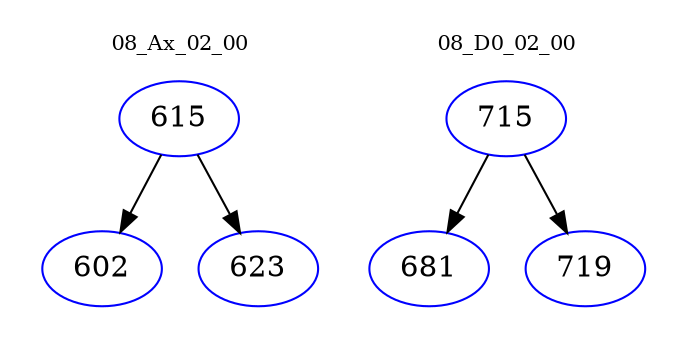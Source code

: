 digraph{
subgraph cluster_0 {
color = white
label = "08_Ax_02_00";
fontsize=10;
T0_615 [label="615", color="blue"]
T0_615 -> T0_602 [color="black"]
T0_602 [label="602", color="blue"]
T0_615 -> T0_623 [color="black"]
T0_623 [label="623", color="blue"]
}
subgraph cluster_1 {
color = white
label = "08_D0_02_00";
fontsize=10;
T1_715 [label="715", color="blue"]
T1_715 -> T1_681 [color="black"]
T1_681 [label="681", color="blue"]
T1_715 -> T1_719 [color="black"]
T1_719 [label="719", color="blue"]
}
}
